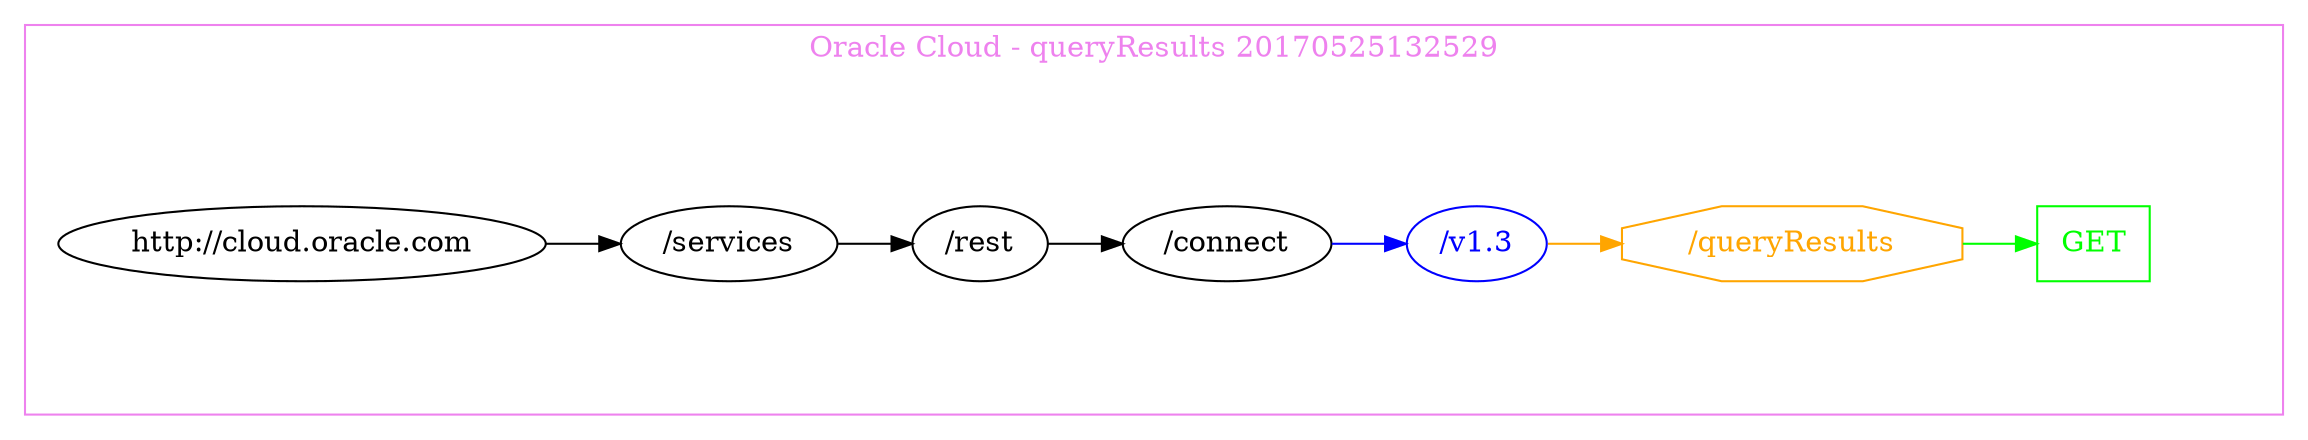 digraph Cloud_Computing_REST_API {
rankdir="LR";
subgraph cluster_0 {
label="Oracle Cloud - queryResults 20170525132529"
color=violet
fontcolor=violet
subgraph cluster_1 {
label=""
color=white
fontcolor=white
node1 [label="http://cloud.oracle.com", shape="ellipse", color="black", fontcolor="black"]
node1 -> node2 [color="black", fontcolor="black"]
subgraph cluster_2 {
label=""
color=white
fontcolor=white
node2 [label="/services", shape="ellipse", color="black", fontcolor="black"]
node2 -> node3 [color="black", fontcolor="black"]
subgraph cluster_3 {
label=""
color=white
fontcolor=white
node3 [label="/rest", shape="ellipse", color="black", fontcolor="black"]
node3 -> node4 [color="black", fontcolor="black"]
subgraph cluster_4 {
label=""
color=white
fontcolor=white
node4 [label="/connect", shape="ellipse", color="black", fontcolor="black"]
node4 -> node5 [color="blue", fontcolor="blue"]
subgraph cluster_5 {
label=""
color=white
fontcolor=white
node5 [label="/v1.3", shape="ellipse", color="blue", fontcolor="blue"]
node5 -> node6 [color="orange", fontcolor="orange"]
subgraph cluster_6 {
label=""
color=white
fontcolor=white
node6 [label="/queryResults", shape="octagon", color="orange", fontcolor="orange"]
node6 -> node7 [color="green", fontcolor="green"]
subgraph cluster_7 {
label=""
color=white
fontcolor=white
node7 [label="GET", shape="box", color="green", fontcolor="green"]
}
}
}
}
}
}
}
}
}
